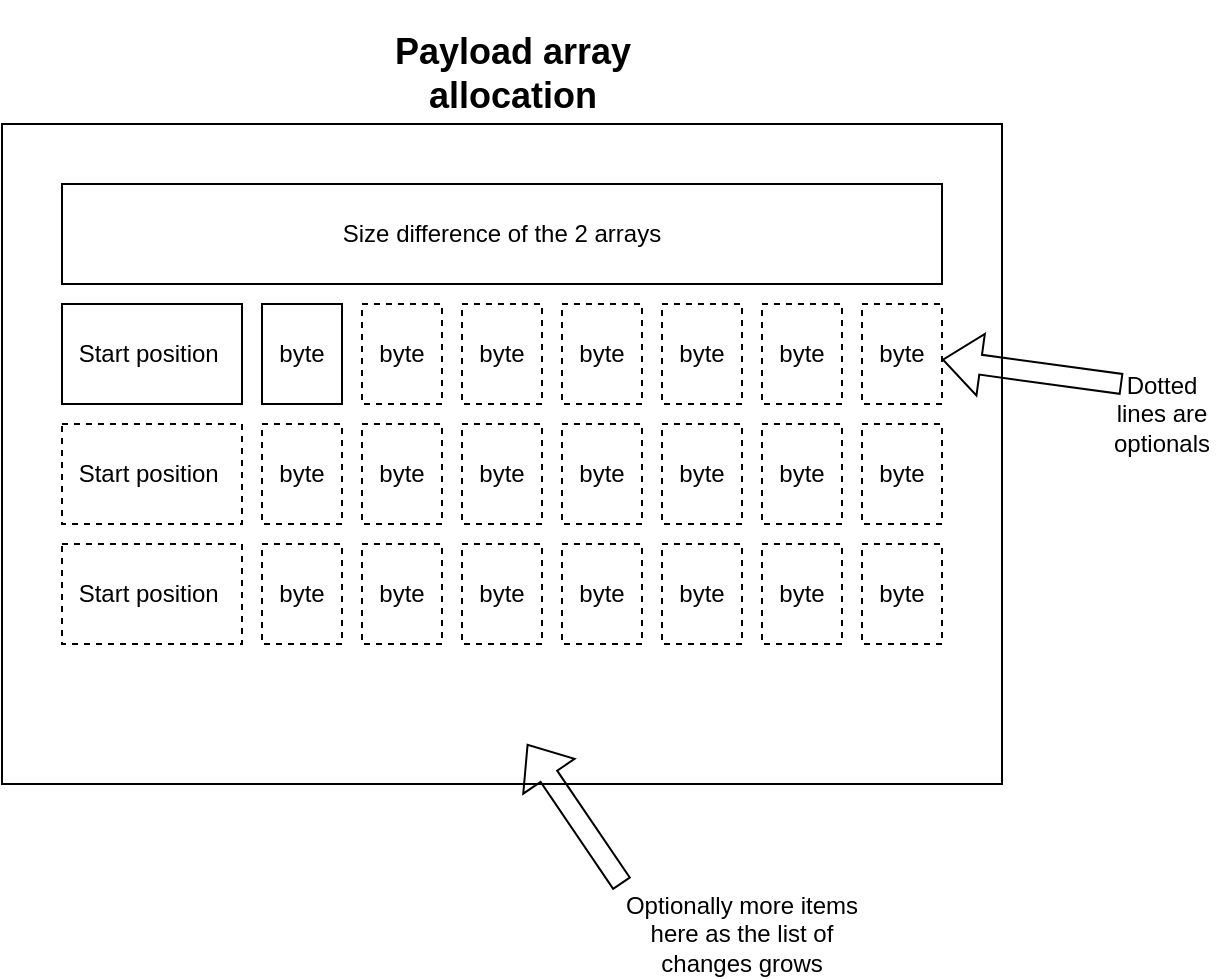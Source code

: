 <mxfile version="15.9.1" type="github">
  <diagram id="-jeMDZlj-0c8rP5-gHiV" name="Page-1">
    <mxGraphModel dx="946" dy="673" grid="1" gridSize="10" guides="1" tooltips="1" connect="1" arrows="1" fold="1" page="1" pageScale="1" pageWidth="827" pageHeight="1169" math="0" shadow="0">
      <root>
        <mxCell id="0" />
        <mxCell id="1" parent="0" />
        <mxCell id="bBNQAjQICdBhfNK_z3ie-1" value="" style="rounded=0;whiteSpace=wrap;html=1;" vertex="1" parent="1">
          <mxGeometry x="170" y="110" width="500" height="330" as="geometry" />
        </mxCell>
        <mxCell id="bBNQAjQICdBhfNK_z3ie-2" value="&lt;h2&gt;Payload array allocation&lt;/h2&gt;" style="text;html=1;strokeColor=none;fillColor=none;align=center;verticalAlign=middle;whiteSpace=wrap;rounded=0;" vertex="1" parent="1">
          <mxGeometry x="327.5" y="70" width="195" height="30" as="geometry" />
        </mxCell>
        <mxCell id="bBNQAjQICdBhfNK_z3ie-3" value="Size difference of the 2 arrays" style="rounded=0;whiteSpace=wrap;html=1;" vertex="1" parent="1">
          <mxGeometry x="200" y="140" width="440" height="50" as="geometry" />
        </mxCell>
        <mxCell id="bBNQAjQICdBhfNK_z3ie-4" value="Start position&amp;nbsp;" style="rounded=0;whiteSpace=wrap;html=1;" vertex="1" parent="1">
          <mxGeometry x="200" y="200" width="90" height="50" as="geometry" />
        </mxCell>
        <mxCell id="bBNQAjQICdBhfNK_z3ie-5" value="byte" style="rounded=0;whiteSpace=wrap;html=1;" vertex="1" parent="1">
          <mxGeometry x="300" y="200" width="40" height="50" as="geometry" />
        </mxCell>
        <mxCell id="bBNQAjQICdBhfNK_z3ie-7" value="byte" style="rounded=0;whiteSpace=wrap;html=1;dashed=1;" vertex="1" parent="1">
          <mxGeometry x="350" y="200" width="40" height="50" as="geometry" />
        </mxCell>
        <mxCell id="bBNQAjQICdBhfNK_z3ie-8" value="byte" style="rounded=0;whiteSpace=wrap;html=1;dashed=1;" vertex="1" parent="1">
          <mxGeometry x="400" y="200" width="40" height="50" as="geometry" />
        </mxCell>
        <mxCell id="bBNQAjQICdBhfNK_z3ie-9" value="byte" style="rounded=0;whiteSpace=wrap;html=1;dashed=1;" vertex="1" parent="1">
          <mxGeometry x="450" y="200" width="40" height="50" as="geometry" />
        </mxCell>
        <mxCell id="bBNQAjQICdBhfNK_z3ie-10" value="byte" style="rounded=0;whiteSpace=wrap;html=1;dashed=1;" vertex="1" parent="1">
          <mxGeometry x="500" y="200" width="40" height="50" as="geometry" />
        </mxCell>
        <mxCell id="bBNQAjQICdBhfNK_z3ie-11" value="byte" style="rounded=0;whiteSpace=wrap;html=1;dashed=1;" vertex="1" parent="1">
          <mxGeometry x="550" y="200" width="40" height="50" as="geometry" />
        </mxCell>
        <mxCell id="bBNQAjQICdBhfNK_z3ie-12" value="byte" style="rounded=0;whiteSpace=wrap;html=1;dashed=1;" vertex="1" parent="1">
          <mxGeometry x="600" y="200" width="40" height="50" as="geometry" />
        </mxCell>
        <mxCell id="bBNQAjQICdBhfNK_z3ie-14" value="" style="shape=flexArrow;endArrow=classic;html=1;rounded=0;" edge="1" parent="1" target="bBNQAjQICdBhfNK_z3ie-12">
          <mxGeometry width="50" height="50" relative="1" as="geometry">
            <mxPoint x="730" y="240" as="sourcePoint" />
            <mxPoint x="690" y="220" as="targetPoint" />
          </mxGeometry>
        </mxCell>
        <mxCell id="bBNQAjQICdBhfNK_z3ie-15" value="Dotted lines are optionals" style="text;html=1;strokeColor=none;fillColor=none;align=center;verticalAlign=middle;whiteSpace=wrap;rounded=0;" vertex="1" parent="1">
          <mxGeometry x="720" y="240" width="60" height="30" as="geometry" />
        </mxCell>
        <mxCell id="bBNQAjQICdBhfNK_z3ie-16" value="Start position&amp;nbsp;" style="rounded=0;whiteSpace=wrap;html=1;dashed=1;" vertex="1" parent="1">
          <mxGeometry x="200" y="260" width="90" height="50" as="geometry" />
        </mxCell>
        <mxCell id="bBNQAjQICdBhfNK_z3ie-17" value="byte" style="rounded=0;whiteSpace=wrap;html=1;dashed=1;" vertex="1" parent="1">
          <mxGeometry x="300" y="260" width="40" height="50" as="geometry" />
        </mxCell>
        <mxCell id="bBNQAjQICdBhfNK_z3ie-18" value="byte" style="rounded=0;whiteSpace=wrap;html=1;dashed=1;" vertex="1" parent="1">
          <mxGeometry x="350" y="260" width="40" height="50" as="geometry" />
        </mxCell>
        <mxCell id="bBNQAjQICdBhfNK_z3ie-19" value="byte" style="rounded=0;whiteSpace=wrap;html=1;dashed=1;" vertex="1" parent="1">
          <mxGeometry x="400" y="260" width="40" height="50" as="geometry" />
        </mxCell>
        <mxCell id="bBNQAjQICdBhfNK_z3ie-20" value="byte" style="rounded=0;whiteSpace=wrap;html=1;dashed=1;" vertex="1" parent="1">
          <mxGeometry x="450" y="260" width="40" height="50" as="geometry" />
        </mxCell>
        <mxCell id="bBNQAjQICdBhfNK_z3ie-21" value="byte" style="rounded=0;whiteSpace=wrap;html=1;dashed=1;" vertex="1" parent="1">
          <mxGeometry x="500" y="260" width="40" height="50" as="geometry" />
        </mxCell>
        <mxCell id="bBNQAjQICdBhfNK_z3ie-22" value="byte" style="rounded=0;whiteSpace=wrap;html=1;dashed=1;" vertex="1" parent="1">
          <mxGeometry x="550" y="260" width="40" height="50" as="geometry" />
        </mxCell>
        <mxCell id="bBNQAjQICdBhfNK_z3ie-23" value="byte" style="rounded=0;whiteSpace=wrap;html=1;dashed=1;" vertex="1" parent="1">
          <mxGeometry x="600" y="260" width="40" height="50" as="geometry" />
        </mxCell>
        <mxCell id="bBNQAjQICdBhfNK_z3ie-24" value="Start position&amp;nbsp;" style="rounded=0;whiteSpace=wrap;html=1;dashed=1;" vertex="1" parent="1">
          <mxGeometry x="200" y="320" width="90" height="50" as="geometry" />
        </mxCell>
        <mxCell id="bBNQAjQICdBhfNK_z3ie-25" value="byte" style="rounded=0;whiteSpace=wrap;html=1;dashed=1;" vertex="1" parent="1">
          <mxGeometry x="300" y="320" width="40" height="50" as="geometry" />
        </mxCell>
        <mxCell id="bBNQAjQICdBhfNK_z3ie-26" value="byte" style="rounded=0;whiteSpace=wrap;html=1;dashed=1;" vertex="1" parent="1">
          <mxGeometry x="350" y="320" width="40" height="50" as="geometry" />
        </mxCell>
        <mxCell id="bBNQAjQICdBhfNK_z3ie-27" value="byte" style="rounded=0;whiteSpace=wrap;html=1;dashed=1;" vertex="1" parent="1">
          <mxGeometry x="400" y="320" width="40" height="50" as="geometry" />
        </mxCell>
        <mxCell id="bBNQAjQICdBhfNK_z3ie-28" value="byte" style="rounded=0;whiteSpace=wrap;html=1;dashed=1;" vertex="1" parent="1">
          <mxGeometry x="450" y="320" width="40" height="50" as="geometry" />
        </mxCell>
        <mxCell id="bBNQAjQICdBhfNK_z3ie-29" value="byte" style="rounded=0;whiteSpace=wrap;html=1;dashed=1;" vertex="1" parent="1">
          <mxGeometry x="500" y="320" width="40" height="50" as="geometry" />
        </mxCell>
        <mxCell id="bBNQAjQICdBhfNK_z3ie-30" value="byte" style="rounded=0;whiteSpace=wrap;html=1;dashed=1;" vertex="1" parent="1">
          <mxGeometry x="550" y="320" width="40" height="50" as="geometry" />
        </mxCell>
        <mxCell id="bBNQAjQICdBhfNK_z3ie-31" value="byte" style="rounded=0;whiteSpace=wrap;html=1;dashed=1;" vertex="1" parent="1">
          <mxGeometry x="600" y="320" width="40" height="50" as="geometry" />
        </mxCell>
        <mxCell id="bBNQAjQICdBhfNK_z3ie-33" value="" style="shape=image;html=1;verticalAlign=top;verticalLabelPosition=bottom;labelBackgroundColor=#ffffff;imageAspect=0;aspect=fixed;image=https://cdn4.iconfinder.com/data/icons/ionicons/512/icon-ios7-more-outline-128.png;dashed=1;" vertex="1" parent="1">
          <mxGeometry x="390" y="380" width="60" height="60" as="geometry" />
        </mxCell>
        <mxCell id="bBNQAjQICdBhfNK_z3ie-34" value="" style="shape=flexArrow;endArrow=classic;html=1;rounded=0;" edge="1" parent="1">
          <mxGeometry width="50" height="50" relative="1" as="geometry">
            <mxPoint x="480" y="490" as="sourcePoint" />
            <mxPoint x="432.5" y="419.997" as="targetPoint" />
          </mxGeometry>
        </mxCell>
        <mxCell id="bBNQAjQICdBhfNK_z3ie-35" value="Optionally more items here as the list of changes grows" style="text;html=1;strokeColor=none;fillColor=none;align=center;verticalAlign=middle;whiteSpace=wrap;rounded=0;" vertex="1" parent="1">
          <mxGeometry x="480" y="500" width="120" height="30" as="geometry" />
        </mxCell>
      </root>
    </mxGraphModel>
  </diagram>
</mxfile>
